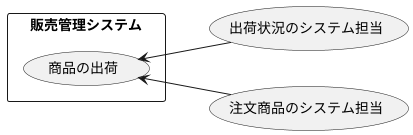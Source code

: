 @startuml 演習2―5
left to right direction
usecase 出荷状況のシステム担当
usecase 注文商品のシステム担当

rectangle 販売管理システム{
    usecase 商品の出荷    
}
商品の出荷 <-- 注文商品のシステム担当
商品の出荷 <-- 出荷状況のシステム担当
    
@enduml
